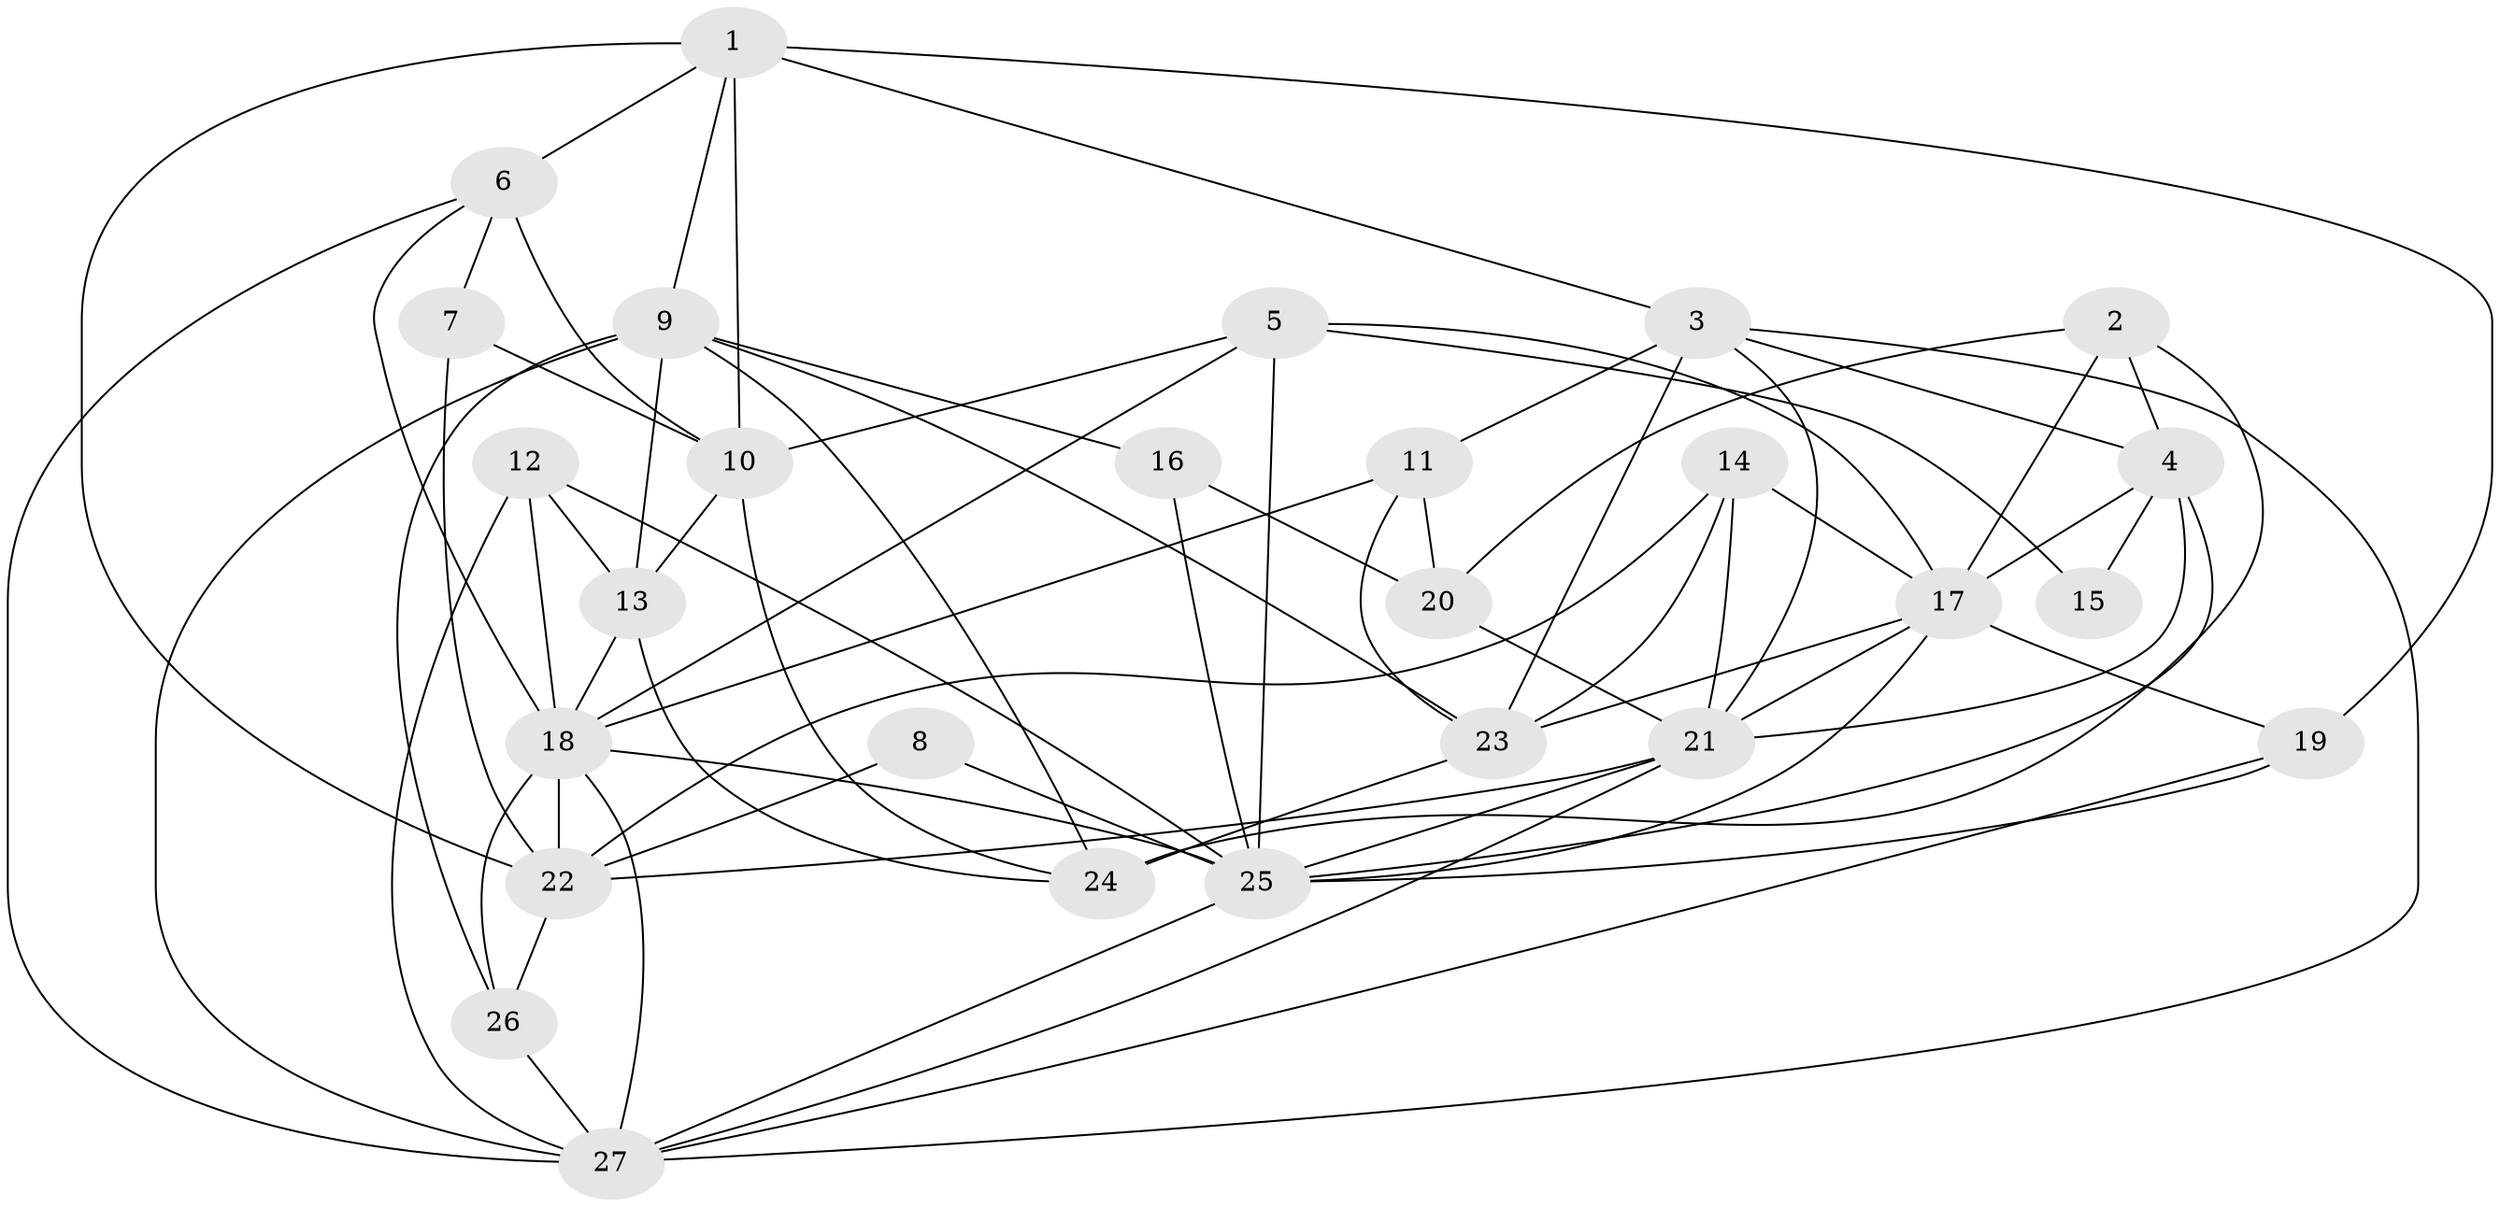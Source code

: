 // original degree distribution, {2: 0.1509433962264151, 5: 0.22641509433962265, 4: 0.2641509433962264, 3: 0.24528301886792453, 6: 0.05660377358490566, 8: 0.03773584905660377, 7: 0.018867924528301886}
// Generated by graph-tools (version 1.1) at 2025/50/03/09/25 03:50:14]
// undirected, 27 vertices, 73 edges
graph export_dot {
graph [start="1"]
  node [color=gray90,style=filled];
  1;
  2;
  3;
  4;
  5;
  6;
  7;
  8;
  9;
  10;
  11;
  12;
  13;
  14;
  15;
  16;
  17;
  18;
  19;
  20;
  21;
  22;
  23;
  24;
  25;
  26;
  27;
  1 -- 3 [weight=1.0];
  1 -- 6 [weight=1.0];
  1 -- 9 [weight=1.0];
  1 -- 10 [weight=1.0];
  1 -- 19 [weight=1.0];
  1 -- 22 [weight=1.0];
  2 -- 4 [weight=1.0];
  2 -- 17 [weight=1.0];
  2 -- 20 [weight=1.0];
  2 -- 24 [weight=1.0];
  3 -- 4 [weight=1.0];
  3 -- 11 [weight=1.0];
  3 -- 21 [weight=1.0];
  3 -- 23 [weight=1.0];
  3 -- 27 [weight=1.0];
  4 -- 15 [weight=1.0];
  4 -- 17 [weight=1.0];
  4 -- 21 [weight=1.0];
  4 -- 25 [weight=1.0];
  5 -- 10 [weight=1.0];
  5 -- 15 [weight=1.0];
  5 -- 17 [weight=1.0];
  5 -- 18 [weight=1.0];
  5 -- 25 [weight=1.0];
  6 -- 7 [weight=1.0];
  6 -- 10 [weight=2.0];
  6 -- 18 [weight=1.0];
  6 -- 27 [weight=1.0];
  7 -- 10 [weight=1.0];
  7 -- 22 [weight=1.0];
  8 -- 22 [weight=1.0];
  8 -- 25 [weight=1.0];
  9 -- 13 [weight=1.0];
  9 -- 16 [weight=1.0];
  9 -- 23 [weight=1.0];
  9 -- 24 [weight=1.0];
  9 -- 26 [weight=1.0];
  9 -- 27 [weight=2.0];
  10 -- 13 [weight=1.0];
  10 -- 24 [weight=1.0];
  11 -- 18 [weight=1.0];
  11 -- 20 [weight=1.0];
  11 -- 23 [weight=1.0];
  12 -- 13 [weight=1.0];
  12 -- 18 [weight=2.0];
  12 -- 25 [weight=1.0];
  12 -- 27 [weight=1.0];
  13 -- 18 [weight=1.0];
  13 -- 24 [weight=1.0];
  14 -- 17 [weight=1.0];
  14 -- 21 [weight=1.0];
  14 -- 22 [weight=1.0];
  14 -- 23 [weight=1.0];
  16 -- 20 [weight=1.0];
  16 -- 25 [weight=1.0];
  17 -- 19 [weight=1.0];
  17 -- 21 [weight=1.0];
  17 -- 23 [weight=1.0];
  17 -- 25 [weight=2.0];
  18 -- 22 [weight=1.0];
  18 -- 25 [weight=1.0];
  18 -- 26 [weight=1.0];
  18 -- 27 [weight=1.0];
  19 -- 25 [weight=1.0];
  19 -- 27 [weight=1.0];
  20 -- 21 [weight=1.0];
  21 -- 22 [weight=1.0];
  21 -- 25 [weight=1.0];
  21 -- 27 [weight=1.0];
  22 -- 26 [weight=1.0];
  23 -- 24 [weight=1.0];
  25 -- 27 [weight=1.0];
  26 -- 27 [weight=1.0];
}
